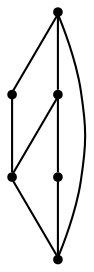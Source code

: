 graph {
  node [shape=point,comment="{\"directed\":false,\"doi\":\"10.1007/978-3-030-68766-3_12\",\"figure\":\"2 (1)\"}"]

  v0 [pos="900.6726276293515,290.181448540146"]
  v1 [pos="1095.0463485592693,290.181448540146"]
  v2 [pos="845.1377466213054,290.181448540146"]
  v3 [pos="1039.5114516541187,290.181448540146"]
  v4 [pos="789.601816404367,290.181448540146"]
  v5 [pos="983.9765070576545,290.18144854014594"]

  v0 -- v1 [id="-1",pos="900.6726276293515,290.181448540146 900.672643526456,206.8785821074464 1095.0452039677505,206.8785821074464 1095.0463485592693,290.181448540146"]
  v1 -- v3 [id="-3",pos="1095.0463485592693,290.181448540146 1039.5114516541187,290.181448540146 1039.5114516541187,290.181448540146 1039.5114516541187,290.181448540146"]
  v3 -- v5 [id="-4",pos="1039.5114516541187,290.181448540146 983.9765070576545,290.18144854014594 983.9765070576545,290.18144854014594 983.9765070576545,290.18144854014594"]
  v5 -- v0 [id="-5",pos="983.9765070576545,290.18144854014594 900.6726276293515,290.181448540146 900.6726276293515,290.181448540146 900.6726276293515,290.181448540146"]
  v0 -- v2 [id="-6",pos="900.6726276293515,290.181448540146 845.1377466213054,290.181448540146 845.1377466213054,290.181448540146 845.1377466213054,290.181448540146"]
  v2 -- v4 [id="-7",pos="845.1377466213054,290.181448540146 789.601816404367,290.181448540146 789.601816404367,290.181448540146 789.601816404367,290.181448540146"]
  v4 -- v5 [id="-11",pos="789.601816404367,290.181448540146 789.6007830925795,206.8785821074464 983.9776039578597,206.8785821074464 983.9765070576545,290.18144854014594"]
  v2 -- v3 [id="-14",pos="845.1377466213054,290.181448540146 845.1387799330929,206.8785821074464 1039.5114039628052,206.8785821074464 1039.5114516541187,290.181448540146"]
}
